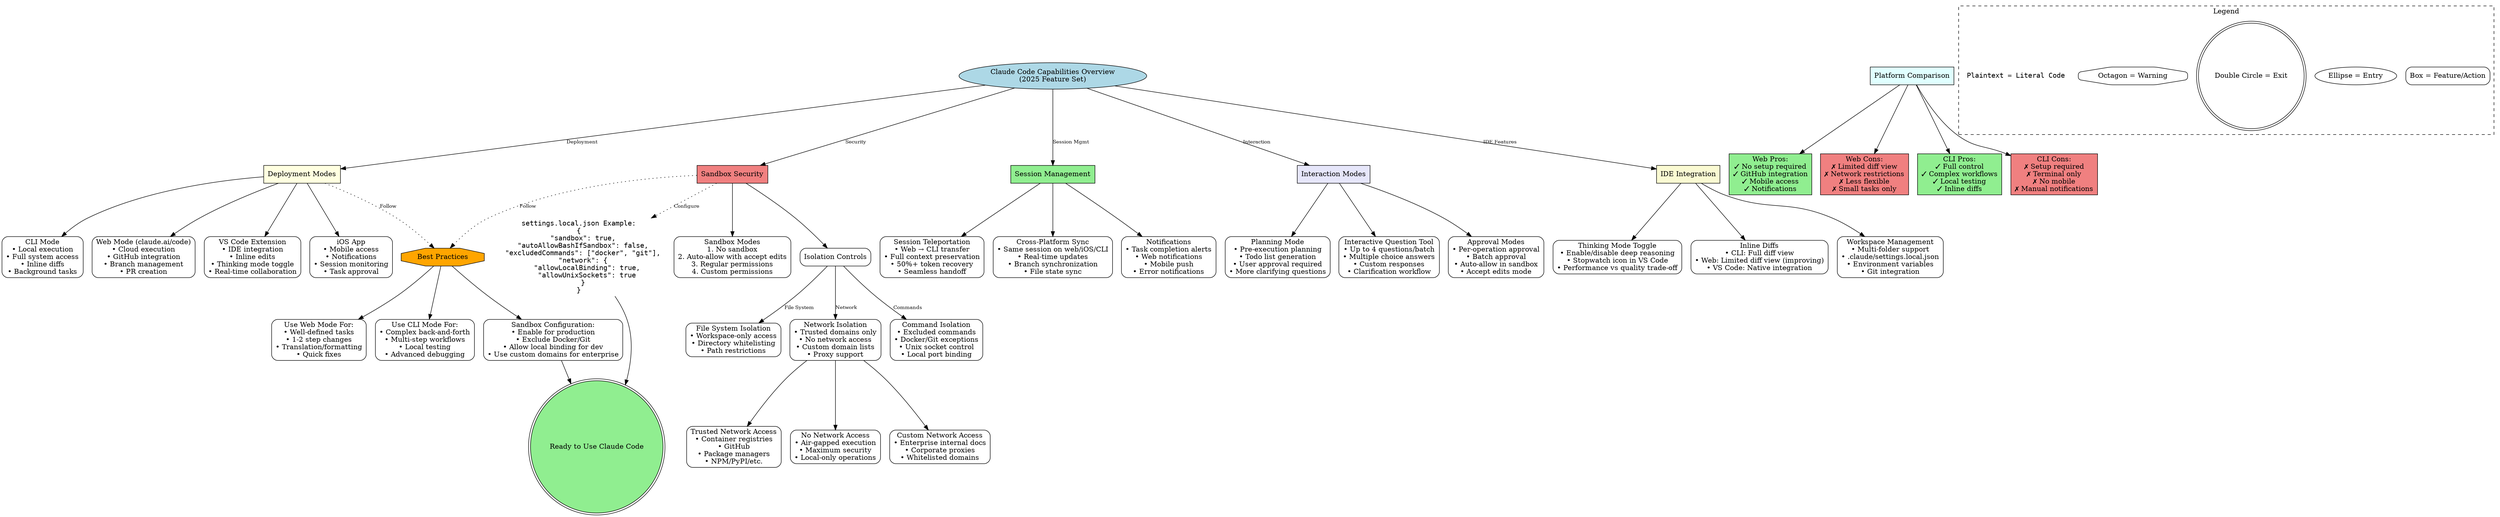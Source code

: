 digraph claude_code_capabilities {
    // Graph configuration
    rankdir=TB;
    node [shape=box, style=rounded];
    edge [fontsize=10];

    // Title
    title [label="Claude Code Capabilities Overview\n(2025 Feature Set)", shape=ellipse, style=filled, fillcolor=lightblue];

    // Main capability categories
    title -> deployment_modes [label="Deployment"];
    title -> sandbox_features [label="Security"];
    title -> session_features [label="Session Mgmt"];
    title -> interaction_features [label="Interaction"];
    title -> ide_features [label="IDE Features"];

    // Deployment Modes
    deployment_modes [label="Deployment Modes", shape=box, style=filled, fillcolor=lightyellow];
    deployment_modes -> cli_mode;
    deployment_modes -> web_mode;
    deployment_modes -> vscode_mode;
    deployment_modes -> ios_mode;

    cli_mode [label="CLI Mode\n• Local execution\n• Full system access\n• Inline diffs\n• Background tasks"];
    web_mode [label="Web Mode (claude.ai/code)\n• Cloud execution\n• GitHub integration\n• Branch management\n• PR creation"];
    vscode_mode [label="VS Code Extension\n• IDE integration\n• Inline edits\n• Thinking mode toggle\n• Real-time collaboration"];
    ios_mode [label="iOS App\n• Mobile access\n• Notifications\n• Session monitoring\n• Task approval"];

    // Sandbox Features
    sandbox_features [label="Sandbox Security", shape=box, style=filled, fillcolor=lightcoral];
    sandbox_features -> sandbox_modes;
    sandbox_features -> sandbox_isolation;

    sandbox_modes [label="Sandbox Modes\n1. No sandbox\n2. Auto-allow with accept edits\n3. Regular permissions\n4. Custom permissions"];

    sandbox_isolation [label="Isolation Controls"];
    sandbox_isolation -> file_isolation [label="File System"];
    sandbox_isolation -> network_isolation [label="Network"];
    sandbox_isolation -> command_isolation [label="Commands"];

    file_isolation [label="File System Isolation\n• Workspace-only access\n• Directory whitelisting\n• Path restrictions"];

    network_isolation [label="Network Isolation\n• Trusted domains only\n• No network access\n• Custom domain lists\n• Proxy support"];

    command_isolation [label="Command Isolation\n• Excluded commands\n• Docker/Git exceptions\n• Unix socket control\n• Local port binding"];

    // Session Features
    session_features [label="Session Management", shape=box, style=filled, fillcolor=lightgreen];
    session_features -> session_teleport;
    session_features -> session_sync;
    session_features -> session_notifications;

    session_teleport [label="Session Teleportation\n• Web → CLI transfer\n• Full context preservation\n• 50%+ token recovery\n• Seamless handoff"];

    session_sync [label="Cross-Platform Sync\n• Same session on web/iOS/CLI\n• Real-time updates\n• Branch synchronization\n• File state sync"];

    session_notifications [label="Notifications\n• Task completion alerts\n• Web notifications\n• Mobile push\n• Error notifications"];

    // Interaction Features
    interaction_features [label="Interaction Modes", shape=box, style=filled, fillcolor=lavender];
    interaction_features -> planning_mode;
    interaction_features -> interactive_questions;
    interaction_features -> approval_modes;

    planning_mode [label="Planning Mode\n• Pre-execution planning\n• Todo list generation\n• User approval required\n• More clarifying questions"];

    interactive_questions [label="Interactive Question Tool\n• Up to 4 questions/batch\n• Multiple choice answers\n• Custom responses\n• Clarification workflow"];

    approval_modes [label="Approval Modes\n• Per-operation approval\n• Batch approval\n• Auto-allow in sandbox\n• Accept edits mode"];

    // IDE Features
    ide_features [label="IDE Integration", shape=box, style=filled, fillcolor=lightgoldenrodyellow];
    ide_features -> thinking_toggle;
    ide_features -> inline_diffs;
    ide_features -> workspace_management;

    thinking_toggle [label="Thinking Mode Toggle\n• Enable/disable deep reasoning\n• Stopwatch icon in VS Code\n• Performance vs quality trade-off"];

    inline_diffs [label="Inline Diffs\n• CLI: Full diff view\n• Web: Limited diff view (improving)\n• VS Code: Native integration"];

    workspace_management [label="Workspace Management\n• Multi-folder support\n• .claude/settings.local.json\n• Environment variables\n• Git integration"];

    // Network Access Modes
    network_isolation -> trusted_network;
    network_isolation -> no_network;
    network_isolation -> custom_network;

    trusted_network [label="Trusted Network Access\n• Container registries\n• GitHub\n• Package managers\n• NPM/PyPI/etc."];

    no_network [label="No Network Access\n• Air-gapped execution\n• Maximum security\n• Local-only operations"];

    custom_network [label="Custom Network Access\n• Enterprise internal docs\n• Corporate proxies\n• Whitelisted domains"];

    // Best Practices
    best_practices [label="Best Practices", shape=octagon, style=filled, fillcolor=orange];

    sandbox_features -> best_practices [style=dotted, label="Follow"];
    deployment_modes -> best_practices [style=dotted, label="Follow"];

    best_practices -> bp_web_use;
    best_practices -> bp_cli_use;
    best_practices -> bp_sandbox_config;

    bp_web_use [label="Use Web Mode For:\n• Well-defined tasks\n• 1-2 step changes\n• Translation/formatting\n• Quick fixes"];

    bp_cli_use [label="Use CLI Mode For:\n• Complex back-and-forth\n• Multi-step workflows\n• Local testing\n• Advanced debugging"];

    bp_sandbox_config [label="Sandbox Configuration:\n• Enable for production\n• Exclude Docker/Git\n• Allow local binding for dev\n• Use custom domains for enterprise"];

    // Configuration Example
    config_example [label="settings.local.json Example:\n{\n  \"sandbox\": true,\n  \"autoAllowBashIfSandbox\": false,\n  \"excludedCommands\": [\"docker\", \"git\"],\n  \"network\": {\n    \"allowLocalBinding\": true,\n    \"allowUnixSockets\": true\n  }\n}", shape=plaintext, fontname="Courier"];

    sandbox_features -> config_example [style=dotted, label="Configure"];

    // Platform Comparison
    comparison [label="Platform Comparison", shape=box, style=filled, fillcolor=lightcyan];

    comparison -> web_pros;
    comparison -> web_cons;
    comparison -> cli_pros;
    comparison -> cli_cons;

    web_pros [label="Web Pros:\n✓ No setup required\n✓ GitHub integration\n✓ Mobile access\n✓ Notifications", style=filled, fillcolor=lightgreen];

    web_cons [label="Web Cons:\n✗ Limited diff view\n✗ Network restrictions\n✗ Less flexible\n✗ Small tasks only", style=filled, fillcolor=lightcoral];

    cli_pros [label="CLI Pros:\n✓ Full control\n✓ Complex workflows\n✓ Local testing\n✓ Inline diffs", style=filled, fillcolor=lightgreen];

    cli_cons [label="CLI Cons:\n✗ Setup required\n✗ Terminal only\n✗ No mobile\n✗ Manual notifications", style=filled, fillcolor=lightcoral];

    // Exit points
    exit_configured [label="Ready to Use Claude Code", shape=doublecircle, style=filled, fillcolor=lightgreen];

    bp_sandbox_config -> exit_configured;
    config_example -> exit_configured;

    // Legend
    subgraph cluster_legend {
        label="Legend";
        style=dashed;

        legend_box [label="Box = Feature/Action", shape=box];
        legend_ellipse [label="Ellipse = Entry", shape=ellipse];
        legend_doublecircle [label="Double Circle = Exit", shape=doublecircle];
        legend_octagon [label="Octagon = Warning", shape=octagon];
        legend_plaintext [label="Plaintext = Literal Code", shape=plaintext, fontname="Courier"];
    }
}
